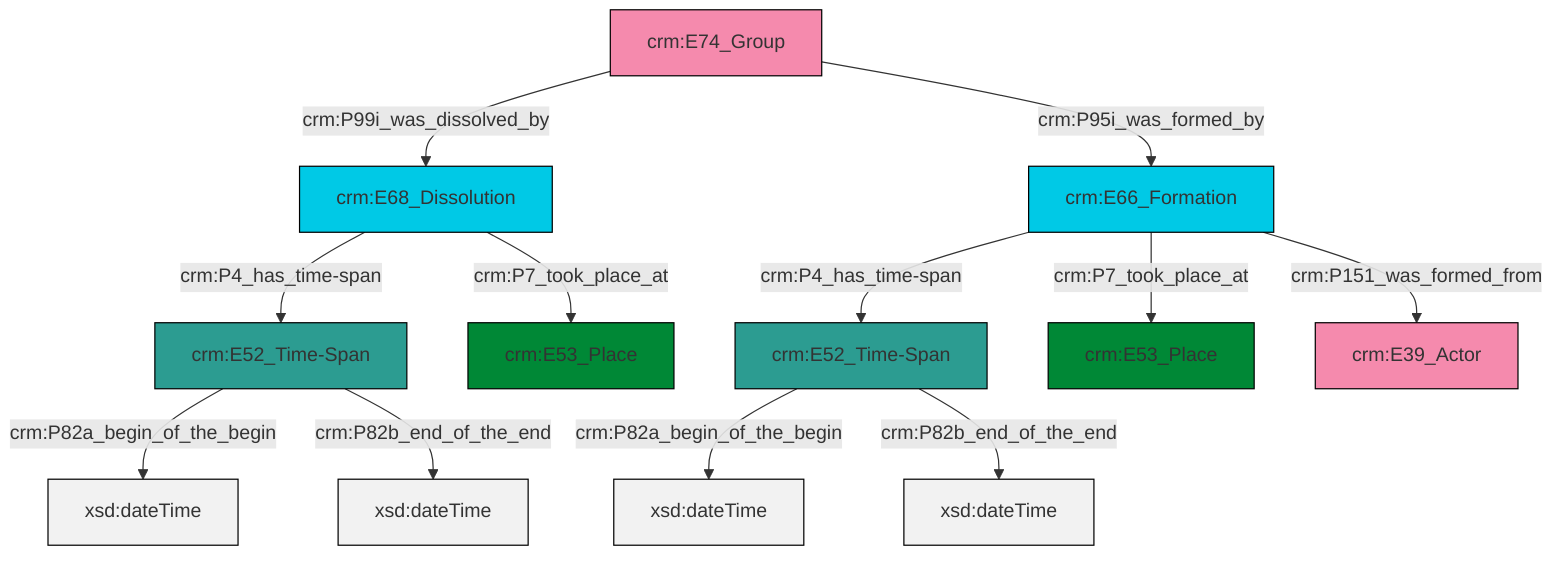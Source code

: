graph TD
classDef Literal fill:#f2f2f2,stroke:#000000;
classDef CRM_Entity fill:#FFFFFF,stroke:#000000;
classDef Temporal_Entity fill:#00C9E6, stroke:#000000;
classDef Type fill:#E18312, stroke:#000000;
classDef Time-Span fill:#2C9C91, stroke:#000000;
classDef Appellation fill:#FFEB7F, stroke:#000000;
classDef Place fill:#008836, stroke:#000000;
classDef Persistent_Item fill:#B266B2, stroke:#000000;
classDef Conceptual_Object fill:#FFD700, stroke:#000000;
classDef Physical_Thing fill:#D2B48C, stroke:#000000;
classDef Actor fill:#f58aad, stroke:#000000;
classDef PC_Classes fill:#4ce600, stroke:#000000;
classDef Multi fill:#cccccc,stroke:#000000;

0["crm:E66_Formation"]:::Temporal_Entity -->|crm:P4_has_time-span| 1["crm:E52_Time-Span"]:::Time-Span
2["crm:E68_Dissolution"]:::Temporal_Entity -->|crm:P4_has_time-span| 3["crm:E52_Time-Span"]:::Time-Span
0["crm:E66_Formation"]:::Temporal_Entity -->|crm:P7_took_place_at| 4["crm:E53_Place"]:::Place
0["crm:E66_Formation"]:::Temporal_Entity -->|crm:P151_was_formed_from| 13["crm:E39_Actor"]:::Actor
8["crm:E74_Group"]:::Actor -->|crm:P99i_was_dissolved_by| 2["crm:E68_Dissolution"]:::Temporal_Entity
3["crm:E52_Time-Span"]:::Time-Span -->|crm:P82a_begin_of_the_begin| 14[xsd:dateTime]:::Literal
3["crm:E52_Time-Span"]:::Time-Span -->|crm:P82b_end_of_the_end| 15[xsd:dateTime]:::Literal
1["crm:E52_Time-Span"]:::Time-Span -->|crm:P82a_begin_of_the_begin| 16[xsd:dateTime]:::Literal
1["crm:E52_Time-Span"]:::Time-Span -->|crm:P82b_end_of_the_end| 17[xsd:dateTime]:::Literal
2["crm:E68_Dissolution"]:::Temporal_Entity -->|crm:P7_took_place_at| 11["crm:E53_Place"]:::Place
8["crm:E74_Group"]:::Actor -->|crm:P95i_was_formed_by| 0["crm:E66_Formation"]:::Temporal_Entity